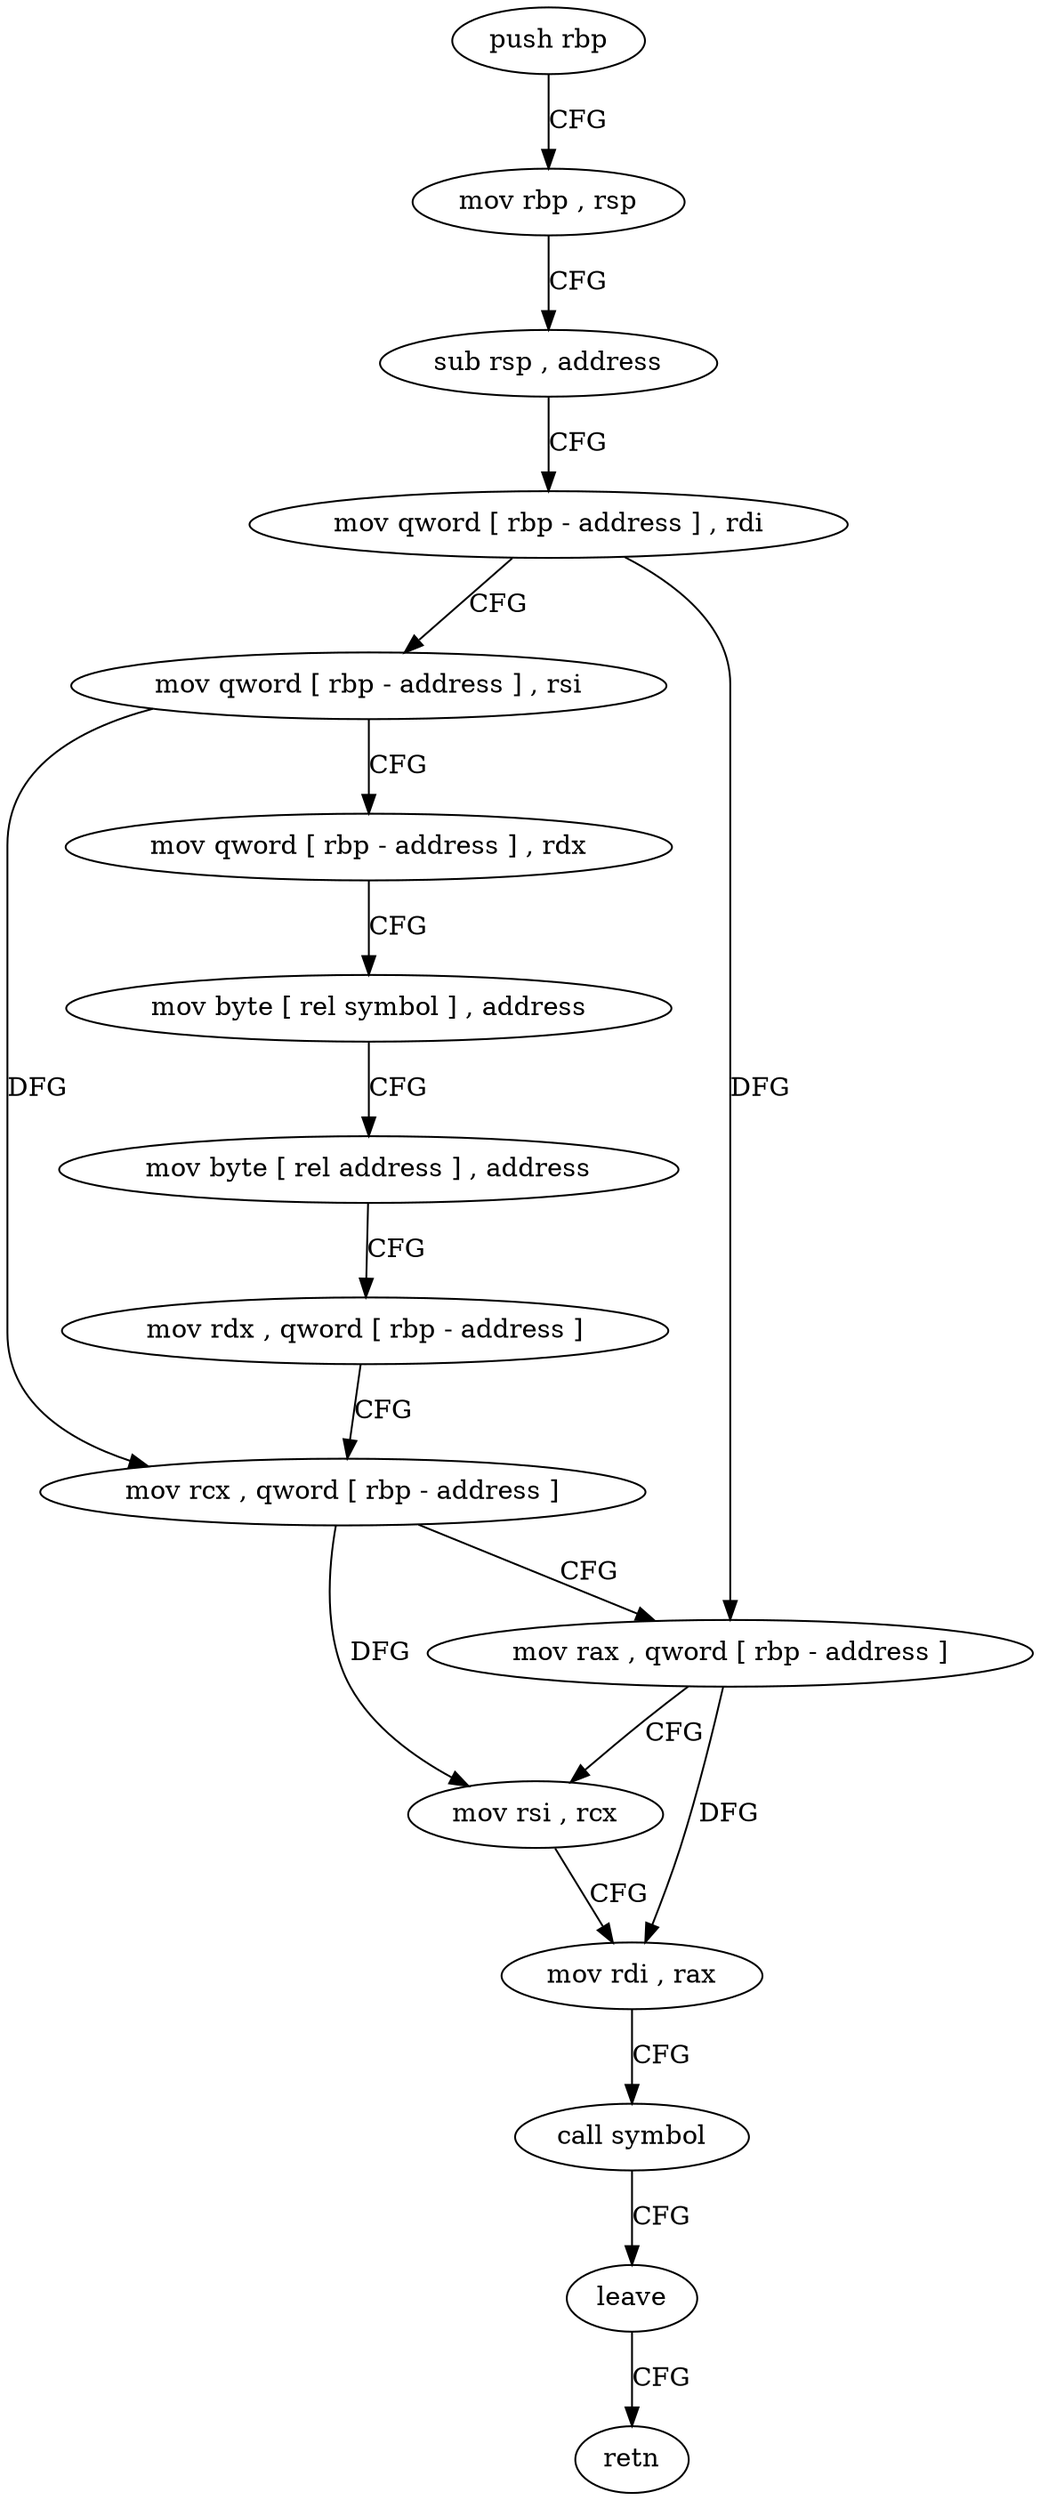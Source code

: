 digraph "func" {
"4258130" [label = "push rbp" ]
"4258131" [label = "mov rbp , rsp" ]
"4258134" [label = "sub rsp , address" ]
"4258138" [label = "mov qword [ rbp - address ] , rdi" ]
"4258142" [label = "mov qword [ rbp - address ] , rsi" ]
"4258146" [label = "mov qword [ rbp - address ] , rdx" ]
"4258150" [label = "mov byte [ rel symbol ] , address" ]
"4258157" [label = "mov byte [ rel address ] , address" ]
"4258164" [label = "mov rdx , qword [ rbp - address ]" ]
"4258168" [label = "mov rcx , qword [ rbp - address ]" ]
"4258172" [label = "mov rax , qword [ rbp - address ]" ]
"4258176" [label = "mov rsi , rcx" ]
"4258179" [label = "mov rdi , rax" ]
"4258182" [label = "call symbol" ]
"4258187" [label = "leave" ]
"4258188" [label = "retn" ]
"4258130" -> "4258131" [ label = "CFG" ]
"4258131" -> "4258134" [ label = "CFG" ]
"4258134" -> "4258138" [ label = "CFG" ]
"4258138" -> "4258142" [ label = "CFG" ]
"4258138" -> "4258172" [ label = "DFG" ]
"4258142" -> "4258146" [ label = "CFG" ]
"4258142" -> "4258168" [ label = "DFG" ]
"4258146" -> "4258150" [ label = "CFG" ]
"4258150" -> "4258157" [ label = "CFG" ]
"4258157" -> "4258164" [ label = "CFG" ]
"4258164" -> "4258168" [ label = "CFG" ]
"4258168" -> "4258172" [ label = "CFG" ]
"4258168" -> "4258176" [ label = "DFG" ]
"4258172" -> "4258176" [ label = "CFG" ]
"4258172" -> "4258179" [ label = "DFG" ]
"4258176" -> "4258179" [ label = "CFG" ]
"4258179" -> "4258182" [ label = "CFG" ]
"4258182" -> "4258187" [ label = "CFG" ]
"4258187" -> "4258188" [ label = "CFG" ]
}
